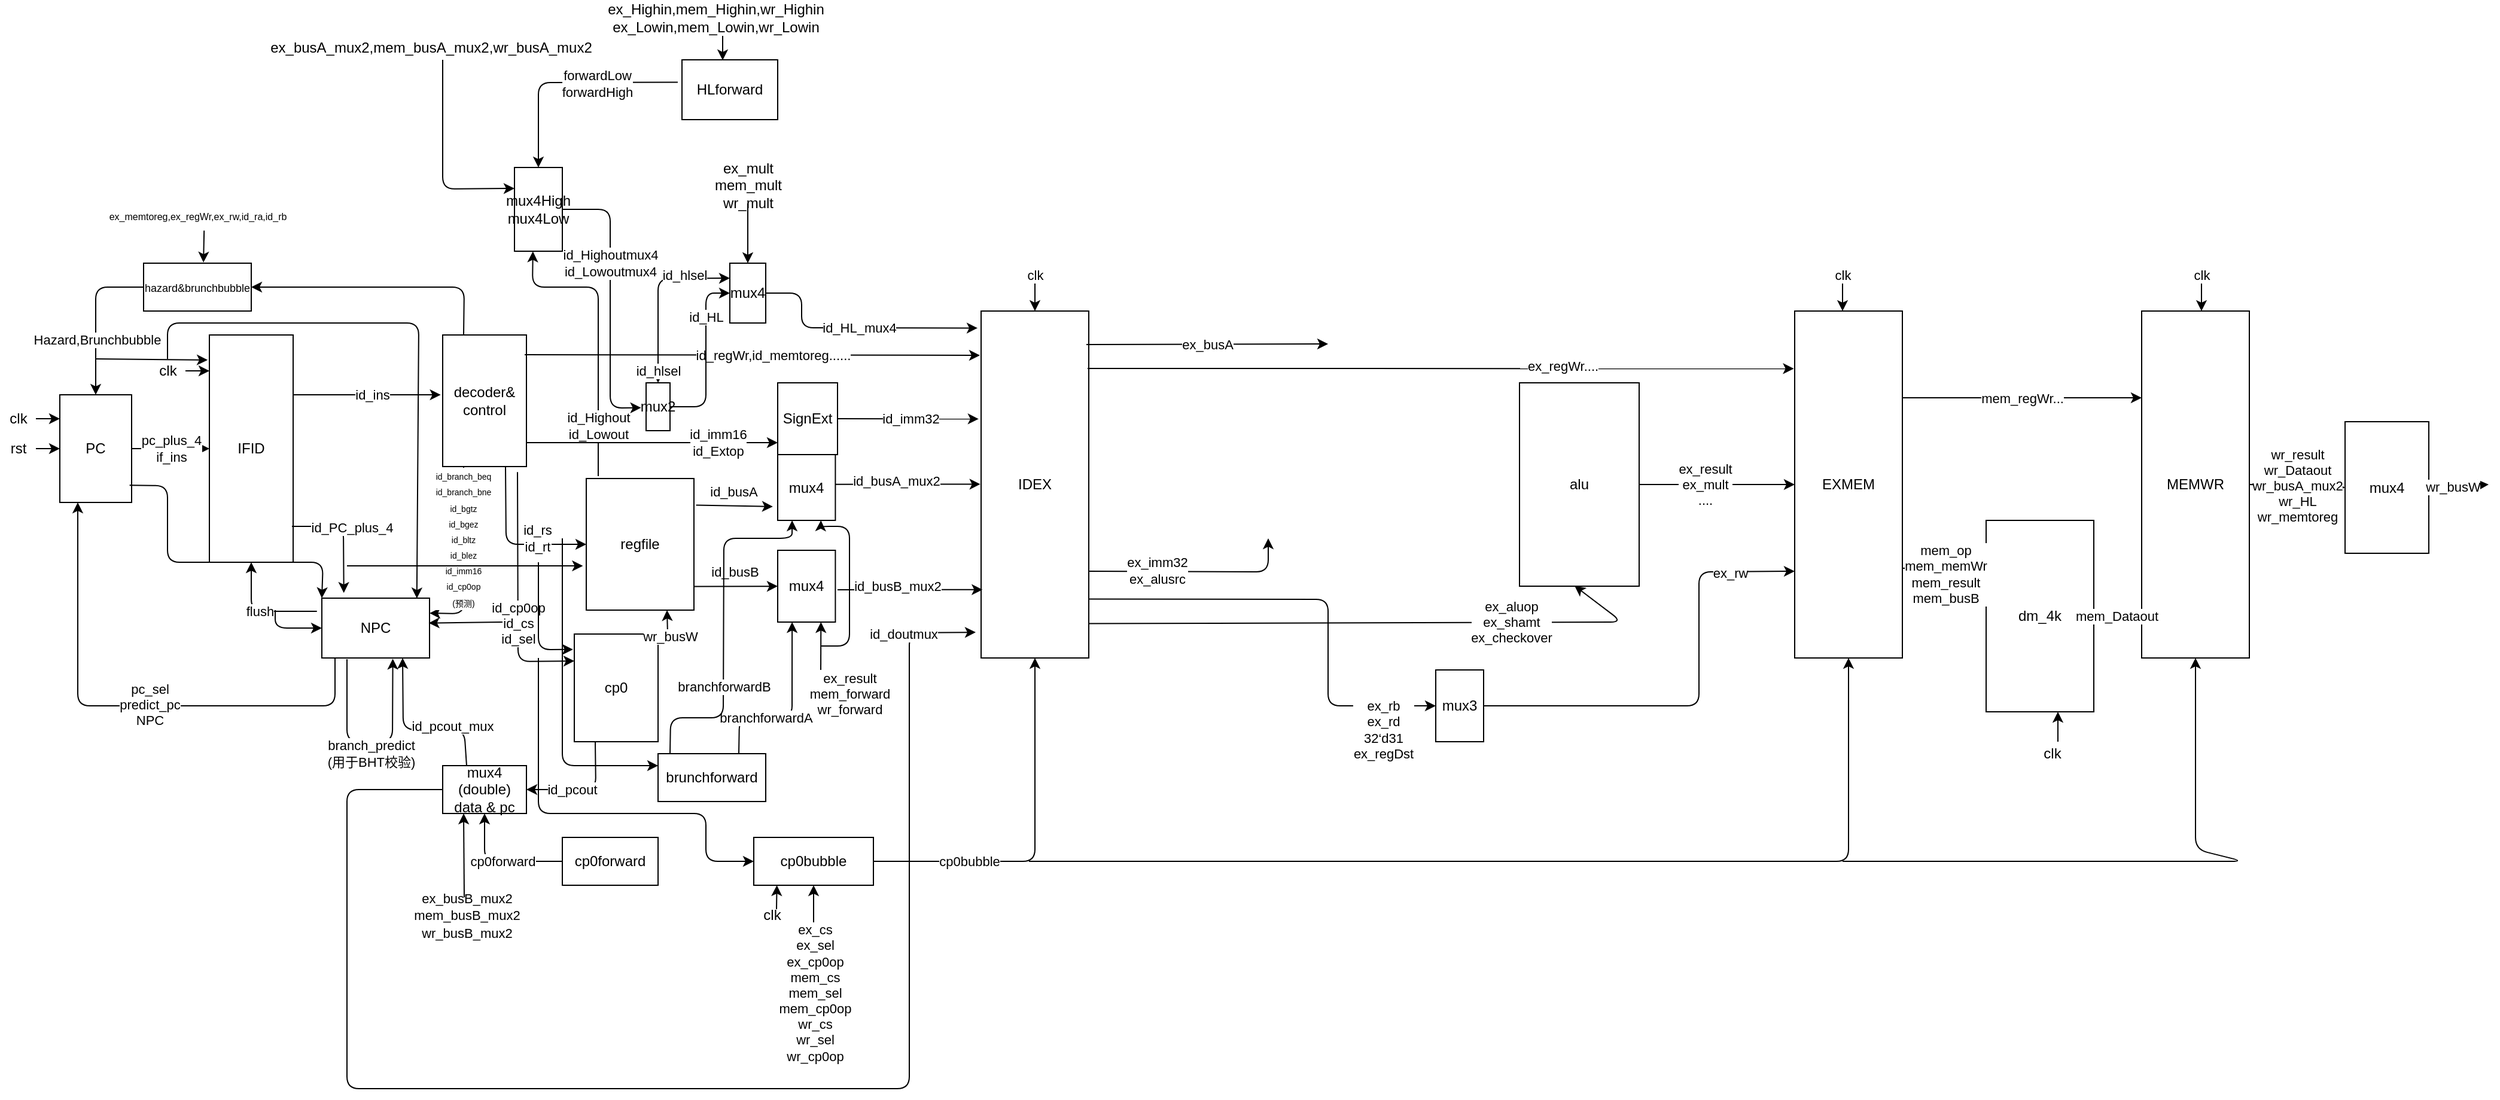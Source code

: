 <mxfile version="13.3.7" type="github"><diagram id="GD6MSlv56OQSFq1m1WcK" name="Page-1"><mxGraphModel grid="1" shadow="0" math="0" pageHeight="3300" pageWidth="2339" pageScale="1" page="1" fold="1" arrows="1" connect="1" tooltips="1" guides="1" gridSize="10" dy="792" dx="1662"><root><mxCell id="0"/><mxCell id="1" parent="0"/><mxCell id="cYIk8vQscPwPbdmaifht-1" value="PC" parent="1" vertex="1" style="rounded=0;whiteSpace=wrap;html=1;"><mxGeometry as="geometry" height="90" width="60" y="850" x="120"/></mxCell><mxCell id="cYIk8vQscPwPbdmaifht-2" value="" parent="1" style="endArrow=classic;html=1;" source="cYIk8vQscPwPbdmaifht-3" edge="1"><mxGeometry as="geometry" height="50" width="50" relative="1"><mxPoint as="sourcePoint" y="870" x="80"/><mxPoint as="targetPoint" y="870" x="120"/></mxGeometry></mxCell><mxCell id="cYIk8vQscPwPbdmaifht-3" value="clk" parent="1" vertex="1" style="text;html=1;align=center;verticalAlign=middle;resizable=0;points=[];autosize=1;"><mxGeometry as="geometry" height="20" width="30" y="860" x="70"/></mxCell><mxCell id="cYIk8vQscPwPbdmaifht-4" value="" parent="1" style="endArrow=classic;html=1;" source="cYIk8vQscPwPbdmaifht-5" edge="1"><mxGeometry as="geometry" height="50" width="50" relative="1"><mxPoint as="sourcePoint" y="895" x="80"/><mxPoint as="targetPoint" y="895" x="120"/></mxGeometry></mxCell><mxCell id="cYIk8vQscPwPbdmaifht-5" value="rst" parent="1" vertex="1" style="text;html=1;align=center;verticalAlign=middle;resizable=0;points=[];autosize=1;"><mxGeometry as="geometry" height="20" width="30" y="885" x="70"/></mxCell><mxCell id="cYIk8vQscPwPbdmaifht-6" value="&lt;font style=&quot;font-size: 9px&quot;&gt;hazard&amp;amp;brunchbubble&lt;/font&gt;" parent="1" vertex="1" style="rounded=0;whiteSpace=wrap;html=1;"><mxGeometry as="geometry" height="40" width="90" y="740" x="190"/></mxCell><mxCell id="cYIk8vQscPwPbdmaifht-7" value="" parent="1" style="endArrow=classic;html=1;entryX=0.556;entryY=-0.014;entryDx=0;entryDy=0;exitX=0.535;exitY=1.138;exitDx=0;exitDy=0;exitPerimeter=0;entryPerimeter=0;" source="cYIk8vQscPwPbdmaifht-8" edge="1" target="cYIk8vQscPwPbdmaifht-6"><mxGeometry as="geometry" height="50" width="50" relative="1"><mxPoint as="sourcePoint" y="700" x="233"/><mxPoint as="targetPoint" y="650" x="250"/></mxGeometry></mxCell><mxCell id="cYIk8vQscPwPbdmaifht-8" value="&lt;font style=&quot;font-size: 8px&quot;&gt;ex_memtoreg,ex_regWr,ex_rw,id_ra,id_rb&lt;/font&gt;" parent="1" vertex="1" style="text;html=1;align=center;verticalAlign=middle;resizable=0;points=[];autosize=1;"><mxGeometry as="geometry" height="20" width="160" y="690" x="155"/></mxCell><mxCell id="cYIk8vQscPwPbdmaifht-9" value="" parent="1" style="endArrow=classic;html=1;exitX=0;exitY=0.5;exitDx=0;exitDy=0;entryX=0.5;entryY=0;entryDx=0;entryDy=0;" source="cYIk8vQscPwPbdmaifht-6" edge="1" target="cYIk8vQscPwPbdmaifht-1"><mxGeometry as="geometry" height="50" width="50" relative="1"><mxPoint as="sourcePoint" y="860" x="210"/><mxPoint as="targetPoint" y="810" x="260"/><Array as="points"><mxPoint y="760" x="150"/></Array></mxGeometry></mxCell><mxCell id="cYIk8vQscPwPbdmaifht-10" value="Hazard,Brunchbubble" parent="cYIk8vQscPwPbdmaifht-9" vertex="1" style="edgeLabel;html=1;align=center;verticalAlign=middle;resizable=0;points=[];" connectable="0"><mxGeometry as="geometry" y="1" x="0.294" relative="1"><mxPoint as="offset"/></mxGeometry></mxCell><mxCell id="cYIk8vQscPwPbdmaifht-11" value="IFID" parent="1" vertex="1" style="rounded=0;whiteSpace=wrap;html=1;"><mxGeometry as="geometry" height="190" width="70" y="800" x="245"/></mxCell><mxCell id="cYIk8vQscPwPbdmaifht-12" value="pc_plus_4&lt;br&gt;if_ins&lt;br&gt;" parent="1" style="endArrow=classic;html=1;exitX=1;exitY=0.5;exitDx=0;exitDy=0;entryX=0;entryY=0.5;entryDx=0;entryDy=0;" source="cYIk8vQscPwPbdmaifht-1" edge="1" target="cYIk8vQscPwPbdmaifht-11"><mxGeometry as="geometry" height="50" width="50" relative="1"><mxPoint as="sourcePoint" y="860" x="210"/><mxPoint as="targetPoint" y="895" x="240"/></mxGeometry></mxCell><mxCell id="cYIk8vQscPwPbdmaifht-13" value="" parent="1" style="endArrow=classic;html=1;" source="cYIk8vQscPwPbdmaifht-14" edge="1"><mxGeometry as="geometry" height="50" width="50" relative="1"><mxPoint as="sourcePoint" y="830" x="205"/><mxPoint as="targetPoint" y="830" x="245"/></mxGeometry></mxCell><mxCell id="cYIk8vQscPwPbdmaifht-14" value="clk" parent="1" vertex="1" style="text;html=1;align=center;verticalAlign=middle;resizable=0;points=[];autosize=1;"><mxGeometry as="geometry" height="20" width="30" y="820" x="195"/></mxCell><mxCell id="cYIk8vQscPwPbdmaifht-15" value="" parent="1" style="endArrow=classic;html=1;entryX=-0.021;entryY=0.11;entryDx=0;entryDy=0;entryPerimeter=0;" edge="1" target="cYIk8vQscPwPbdmaifht-11"><mxGeometry as="geometry" height="50" width="50" relative="1"><mxPoint as="sourcePoint" y="820" x="150"/><mxPoint as="targetPoint" y="821" x="240"/></mxGeometry></mxCell><mxCell id="cYIk8vQscPwPbdmaifht-16" value="NPC" parent="1" vertex="1" style="rounded=0;whiteSpace=wrap;html=1;"><mxGeometry as="geometry" height="50" width="90" y="1020" x="339"/></mxCell><mxCell id="cYIk8vQscPwPbdmaifht-17" value="" parent="1" style="endArrow=classic;html=1;entryX=0.204;entryY=-0.088;entryDx=0;entryDy=0;entryPerimeter=0;" edge="1" target="cYIk8vQscPwPbdmaifht-16"><mxGeometry as="geometry" height="50" width="50" relative="1"><mxPoint as="sourcePoint" y="960" x="314"/><mxPoint as="targetPoint" y="810" x="500"/><Array as="points"><mxPoint y="960" x="357"/></Array></mxGeometry></mxCell><mxCell id="cYIk8vQscPwPbdmaifht-18" value="id_PC_plus_4" parent="cYIk8vQscPwPbdmaifht-17" vertex="1" style="edgeLabel;html=1;align=center;verticalAlign=middle;resizable=0;points=[];" connectable="0"><mxGeometry as="geometry" y="-1" x="-0.35" relative="1"><mxPoint as="offset" x="17.43"/></mxGeometry></mxCell><mxCell id="cYIk8vQscPwPbdmaifht-19" value="" parent="1" style="endArrow=classic;html=1;exitX=0.972;exitY=0.84;exitDx=0;exitDy=0;exitPerimeter=0;entryX=0;entryY=0;entryDx=0;entryDy=0;" source="cYIk8vQscPwPbdmaifht-1" edge="1" target="cYIk8vQscPwPbdmaifht-16"><mxGeometry as="geometry" height="50" width="50" relative="1"><mxPoint as="sourcePoint" y="860" x="450"/><mxPoint as="targetPoint" y="1010" x="339"/><Array as="points"><mxPoint y="926" x="210"/><mxPoint y="990" x="210"/><mxPoint y="990" x="340"/></Array></mxGeometry></mxCell><mxCell id="cYIk8vQscPwPbdmaifht-20" value="" parent="1" style="endArrow=classic;html=1;entryX=0.882;entryY=0.004;entryDx=0;entryDy=0;entryPerimeter=0;" edge="1" target="cYIk8vQscPwPbdmaifht-16"><mxGeometry as="geometry" height="50" width="50" relative="1"><mxPoint as="sourcePoint" y="820" x="210"/><mxPoint as="targetPoint" y="810" x="510"/><Array as="points"><mxPoint y="790" x="210"/><mxPoint y="790" x="420"/></Array></mxGeometry></mxCell><mxCell id="cYIk8vQscPwPbdmaifht-21" value="decoder&amp;amp;&lt;br&gt;control" parent="1" vertex="1" style="rounded=0;whiteSpace=wrap;html=1;"><mxGeometry as="geometry" height="110" width="70" y="800" x="440"/></mxCell><mxCell id="cYIk8vQscPwPbdmaifht-22" value="" parent="1" style="endArrow=classic;html=1;entryX=-0.024;entryY=0.455;entryDx=0;entryDy=0;entryPerimeter=0;" edge="1" target="cYIk8vQscPwPbdmaifht-21"><mxGeometry as="geometry" height="50" width="50" relative="1"><mxPoint as="sourcePoint" y="850" x="315"/><mxPoint as="targetPoint" y="810" x="470"/></mxGeometry></mxCell><mxCell id="cYIk8vQscPwPbdmaifht-23" value="id_ins&lt;br&gt;" parent="cYIk8vQscPwPbdmaifht-22" vertex="1" style="edgeLabel;html=1;align=center;verticalAlign=middle;resizable=0;points=[];" connectable="0"><mxGeometry as="geometry" y="-1" x="0.197" relative="1"><mxPoint as="offset" y="-1.03" x="-8.71"/></mxGeometry></mxCell><mxCell id="cYIk8vQscPwPbdmaifht-24" value="" parent="1" style="endArrow=classic;html=1;exitX=0.25;exitY=1;exitDx=0;exitDy=0;entryX=1;entryY=0.25;entryDx=0;entryDy=0;" source="cYIk8vQscPwPbdmaifht-21" edge="1" target="cYIk8vQscPwPbdmaifht-16"><mxGeometry as="geometry" height="50" width="50" relative="1"><mxPoint as="sourcePoint" y="980" x="530"/><mxPoint as="targetPoint" y="930" x="580"/><Array as="points"><mxPoint y="1033" x="458"/></Array></mxGeometry></mxCell><mxCell id="cYIk8vQscPwPbdmaifht-25" value="&lt;font style=&quot;font-size: 7px&quot;&gt;id_branch_beq&lt;br&gt;id_branch_bne&lt;br&gt;id_bgtz&lt;br&gt;id_bgez&lt;br&gt;id_bltz&lt;br&gt;id_blez&lt;br&gt;id_imm16&lt;br&gt;id_cp0op&lt;br&gt;(预测)&lt;/font&gt;" parent="cYIk8vQscPwPbdmaifht-24" vertex="1" style="edgeLabel;html=1;align=center;verticalAlign=middle;resizable=0;points=[];" connectable="0"><mxGeometry as="geometry" y="-1" x="-0.385" relative="1"><mxPoint as="offset" y="13.14"/></mxGeometry></mxCell><mxCell id="cYIk8vQscPwPbdmaifht-26" value="flush" parent="1" style="endArrow=classic;html=1;exitX=-0.046;exitY=0.22;exitDx=0;exitDy=0;exitPerimeter=0;" source="cYIk8vQscPwPbdmaifht-16" edge="1"><mxGeometry as="geometry" height="50" width="50" relative="1"><mxPoint as="sourcePoint" y="1040" x="230"/><mxPoint as="targetPoint" y="990" x="280"/><Array as="points"><mxPoint y="1031" x="310"/><mxPoint y="1031" x="280"/></Array></mxGeometry></mxCell><mxCell id="cYIk8vQscPwPbdmaifht-27" value="" parent="1" style="endArrow=classic;html=1;entryX=0.25;entryY=1;entryDx=0;entryDy=0;" edge="1" target="cYIk8vQscPwPbdmaifht-1"><mxGeometry as="geometry" height="50" width="50" relative="1"><mxPoint as="sourcePoint" y="1070" x="350"/><mxPoint as="targetPoint" y="1020" x="400"/><Array as="points"><mxPoint y="1110" x="350"/><mxPoint y="1110" x="135"/></Array></mxGeometry></mxCell><mxCell id="cYIk8vQscPwPbdmaifht-28" value="pc_sel&lt;br&gt;predict_pc&lt;br&gt;NPC" parent="cYIk8vQscPwPbdmaifht-27" vertex="1" style="edgeLabel;html=1;align=center;verticalAlign=middle;resizable=0;points=[];" connectable="0"><mxGeometry as="geometry" y="-1" x="-0.083" relative="1"><mxPoint as="offset"/></mxGeometry></mxCell><mxCell id="cYIk8vQscPwPbdmaifht-29" value="" parent="1" style="endArrow=classic;html=1;entryX=0;entryY=0.5;entryDx=0;entryDy=0;" edge="1" target="cYIk8vQscPwPbdmaifht-16"><mxGeometry as="geometry" height="50" width="50" relative="1"><mxPoint as="sourcePoint" y="1030" x="300"/><mxPoint as="targetPoint" y="980" x="350"/><Array as="points"><mxPoint y="1045" x="300"/></Array></mxGeometry></mxCell><mxCell id="cYIk8vQscPwPbdmaifht-30" value="branch_predict&lt;br&gt;(用于BHT校验)" parent="1" style="endArrow=classic;html=1;entryX=0.659;entryY=1.013;entryDx=0;entryDy=0;entryPerimeter=0;" edge="1" target="cYIk8vQscPwPbdmaifht-16"><mxGeometry as="geometry" height="50" width="50" y="21" x="0.213" relative="1"><mxPoint as="sourcePoint" y="1071" x="360"/><mxPoint as="targetPoint" y="1090" x="450"/><Array as="points"><mxPoint y="1140" x="360"/><mxPoint y="1140" x="398"/></Array><mxPoint as="offset" y="10" x="3"/></mxGeometry></mxCell><mxCell id="cYIk8vQscPwPbdmaifht-31" value="IDEX" parent="1" vertex="1" style="rounded=0;whiteSpace=wrap;html=1;"><mxGeometry as="geometry" height="290" width="90" y="780" x="890"/></mxCell><mxCell id="cYIk8vQscPwPbdmaifht-32" value="regfile" parent="1" vertex="1" style="rounded=0;whiteSpace=wrap;html=1;"><mxGeometry as="geometry" height="110" width="90" y="920" x="560"/></mxCell><mxCell id="cYIk8vQscPwPbdmaifht-33" value="" parent="1" style="endArrow=classic;html=1;exitX=0.75;exitY=1;exitDx=0;exitDy=0;entryX=0;entryY=0.5;entryDx=0;entryDy=0;" source="cYIk8vQscPwPbdmaifht-21" edge="1" target="cYIk8vQscPwPbdmaifht-32"><mxGeometry as="geometry" height="50" width="50" relative="1"><mxPoint as="sourcePoint" y="940" x="610"/><mxPoint as="targetPoint" y="890" x="660"/><Array as="points"><mxPoint y="975" x="493"/></Array></mxGeometry></mxCell><mxCell id="cYIk8vQscPwPbdmaifht-34" value="id_rs&lt;br&gt;id_rt&lt;br&gt;" parent="cYIk8vQscPwPbdmaifht-33" vertex="1" style="edgeLabel;html=1;align=center;verticalAlign=middle;resizable=0;points=[];" connectable="0"><mxGeometry as="geometry" y="26" x="-0.056" relative="1"><mxPoint as="offset" y="-2.08"/></mxGeometry></mxCell><mxCell id="cYIk8vQscPwPbdmaifht-35" value="" parent="1" style="endArrow=classic;html=1;entryX=-0.031;entryY=0.664;entryDx=0;entryDy=0;entryPerimeter=0;" edge="1" target="cYIk8vQscPwPbdmaifht-32"><mxGeometry as="geometry" height="50" width="50" relative="1"><mxPoint as="sourcePoint" y="993" x="360"/><mxPoint as="targetPoint" y="890" x="660"/></mxGeometry></mxCell><mxCell id="cYIk8vQscPwPbdmaifht-36" value="id_busA" parent="1" style="endArrow=classic;html=1;exitX=1.02;exitY=0.202;exitDx=0;exitDy=0;exitPerimeter=0;entryX=-0.084;entryY=0.79;entryDx=0;entryDy=0;entryPerimeter=0;" source="cYIk8vQscPwPbdmaifht-32" edge="1" target="cYIk8vQscPwPbdmaifht-44"><mxGeometry as="geometry" height="50" width="50" y="12" x="-0.029" relative="1"><mxPoint as="sourcePoint" y="940" x="610"/><mxPoint as="targetPoint" y="942" x="710"/><mxPoint as="offset"/></mxGeometry></mxCell><mxCell id="cYIk8vQscPwPbdmaifht-37" value="id_busB" parent="1" style="endArrow=classic;html=1;exitX=1.02;exitY=0.202;exitDx=0;exitDy=0;exitPerimeter=0;" edge="1" target="cYIk8vQscPwPbdmaifht-41"><mxGeometry as="geometry" height="50" width="50" y="12" x="-0.029" relative="1"><mxPoint as="sourcePoint" y="1010.22" x="650"/><mxPoint as="targetPoint" y="1010" x="708.2"/><mxPoint as="offset"/></mxGeometry></mxCell><mxCell id="cYIk8vQscPwPbdmaifht-38" value="brunchforward" parent="1" vertex="1" style="rounded=0;whiteSpace=wrap;html=1;"><mxGeometry as="geometry" height="40" width="90" y="1150" x="620"/></mxCell><mxCell id="cYIk8vQscPwPbdmaifht-39" value="" parent="1" style="endArrow=classic;html=1;entryX=0;entryY=0.25;entryDx=0;entryDy=0;" edge="1" target="cYIk8vQscPwPbdmaifht-38"><mxGeometry as="geometry" height="50" width="50" relative="1"><mxPoint as="sourcePoint" y="970" x="540"/><mxPoint as="targetPoint" y="970" x="660"/><Array as="points"><mxPoint y="1160" x="540"/></Array></mxGeometry></mxCell><mxCell id="cYIk8vQscPwPbdmaifht-40" value="branchforwardA" parent="1" style="endArrow=classic;html=1;exitX=0.75;exitY=0;exitDx=0;exitDy=0;entryX=0.25;entryY=1;entryDx=0;entryDy=0;" source="cYIk8vQscPwPbdmaifht-38" edge="1" target="cYIk8vQscPwPbdmaifht-41"><mxGeometry as="geometry" height="50" width="50" x="-0.325" relative="1"><mxPoint as="sourcePoint" y="1020" x="610"/><mxPoint as="targetPoint" y="1060" x="720"/><Array as="points"><mxPoint y="1120" x="688"/><mxPoint y="1120" x="732"/></Array><mxPoint as="offset"/></mxGeometry></mxCell><mxCell id="cYIk8vQscPwPbdmaifht-41" value="mux4" parent="1" vertex="1" style="rounded=0;whiteSpace=wrap;html=1;"><mxGeometry as="geometry" height="60" width="48.2" y="980" x="720"/></mxCell><mxCell id="cYIk8vQscPwPbdmaifht-42" value="" parent="1" style="endArrow=classic;html=1;entryX=0.013;entryY=0.803;entryDx=0;entryDy=0;entryPerimeter=0;" edge="1" target="cYIk8vQscPwPbdmaifht-31"><mxGeometry as="geometry" height="50" width="50" relative="1"><mxPoint as="sourcePoint" y="1013" x="770"/><mxPoint as="targetPoint" y="970" x="660"/></mxGeometry></mxCell><mxCell id="cYIk8vQscPwPbdmaifht-43" value="id_busB_mux2" parent="cYIk8vQscPwPbdmaifht-42" vertex="1" style="edgeLabel;html=1;align=center;verticalAlign=middle;resizable=0;points=[];" connectable="0"><mxGeometry as="geometry" y="-1" x="0.235" relative="1"><mxPoint as="offset" y="-3.92" x="-24.86"/></mxGeometry></mxCell><mxCell id="cYIk8vQscPwPbdmaifht-44" value="mux4" parent="1" vertex="1" style="rounded=0;whiteSpace=wrap;html=1;"><mxGeometry as="geometry" height="55" width="48.2" y="900" x="720"/></mxCell><mxCell id="cYIk8vQscPwPbdmaifht-45" value="" parent="1" style="endArrow=classic;html=1;entryX=0.013;entryY=0.803;entryDx=0;entryDy=0;entryPerimeter=0;" edge="1"><mxGeometry as="geometry" height="50" width="50" relative="1"><mxPoint as="sourcePoint" y="924.84" x="768.2"/><mxPoint as="targetPoint" y="924.71" x="889.37"/></mxGeometry></mxCell><mxCell id="cYIk8vQscPwPbdmaifht-46" value="id_busA_mux2" parent="cYIk8vQscPwPbdmaifht-45" vertex="1" style="edgeLabel;html=1;align=center;verticalAlign=middle;resizable=0;points=[];" connectable="0"><mxGeometry as="geometry" y="-1" x="0.235" relative="1"><mxPoint as="offset" y="-3.92" x="-24.86"/></mxGeometry></mxCell><mxCell id="cYIk8vQscPwPbdmaifht-47" value="branchforwardB" parent="1" style="endArrow=classic;html=1;exitX=0.75;exitY=0;exitDx=0;exitDy=0;entryX=0.25;entryY=1;entryDx=0;entryDy=0;" edge="1" target="cYIk8vQscPwPbdmaifht-44"><mxGeometry as="geometry" height="50" width="50" x="-0.325" relative="1"><mxPoint as="sourcePoint" y="1150" x="630"/><mxPoint as="targetPoint" y="1040" x="674.55"/><Array as="points"><mxPoint y="1120" x="630.5"/><mxPoint y="1120" x="674.5"/><mxPoint y="970" x="675"/><mxPoint y="970" x="732"/></Array><mxPoint as="offset"/></mxGeometry></mxCell><mxCell id="cYIk8vQscPwPbdmaifht-48" value="" parent="1" style="endArrow=classic;html=1;entryX=0.75;entryY=1;entryDx=0;entryDy=0;" edge="1" target="cYIk8vQscPwPbdmaifht-41"><mxGeometry as="geometry" height="50" width="50" relative="1"><mxPoint as="sourcePoint" y="1080" x="756"/><mxPoint as="targetPoint" y="1060" x="800"/></mxGeometry></mxCell><mxCell id="cYIk8vQscPwPbdmaifht-49" value="ex_result&lt;br&gt;mem_forward&lt;br&gt;wr_forward" parent="cYIk8vQscPwPbdmaifht-48" vertex="1" style="edgeLabel;html=1;align=center;verticalAlign=middle;resizable=0;points=[];" connectable="0"><mxGeometry as="geometry" y="-6" x="-1" relative="1"><mxPoint as="offset" y="19.98" x="18"/></mxGeometry></mxCell><mxCell id="cYIk8vQscPwPbdmaifht-50" value="" parent="1" style="endArrow=classic;html=1;entryX=0.75;entryY=1;entryDx=0;entryDy=0;" edge="1" target="cYIk8vQscPwPbdmaifht-44"><mxGeometry as="geometry" height="50" width="50" relative="1"><mxPoint as="sourcePoint" y="1060" x="756"/><mxPoint as="targetPoint" y="1020" x="810"/><Array as="points"><mxPoint y="1060" x="780"/><mxPoint y="960" x="780"/><mxPoint y="960" x="756"/></Array></mxGeometry></mxCell><mxCell id="cYIk8vQscPwPbdmaifht-51" value="" parent="1" style="endArrow=classic;html=1;exitX=0.979;exitY=0.15;exitDx=0;exitDy=0;exitPerimeter=0;" source="cYIk8vQscPwPbdmaifht-21" edge="1"><mxGeometry as="geometry" height="50" width="50" relative="1"><mxPoint as="sourcePoint" y="940" x="530"/><mxPoint as="targetPoint" y="817" x="889"/></mxGeometry></mxCell><mxCell id="cYIk8vQscPwPbdmaifht-52" value="id_regWr,id_memtoreg......" parent="cYIk8vQscPwPbdmaifht-51" vertex="1" style="edgeLabel;html=1;align=center;verticalAlign=middle;resizable=0;points=[];" connectable="0"><mxGeometry as="geometry" x="0.088" relative="1"><mxPoint as="offset"/></mxGeometry></mxCell><mxCell id="cYIk8vQscPwPbdmaifht-53" value="alu" parent="1" vertex="1" style="rounded=0;whiteSpace=wrap;html=1;"><mxGeometry as="geometry" height="170" width="100" y="840" x="1340"/></mxCell><mxCell id="cYIk8vQscPwPbdmaifht-54" value="" parent="1" style="endArrow=classic;html=1;entryX=0.385;entryY=1.002;entryDx=0;entryDy=0;entryPerimeter=0;" edge="1" target="cYIk8vQscPwPbdmaifht-83"><mxGeometry as="geometry" height="50" width="50" relative="1"><mxPoint as="sourcePoint" y="918" x="570"/><mxPoint as="targetPoint" y="860" x="640"/><Array as="points"><mxPoint y="760" x="570"/><mxPoint y="760" x="515"/></Array></mxGeometry></mxCell><mxCell id="cYIk8vQscPwPbdmaifht-55" value="id_Highout&lt;br&gt;id_Lowout" parent="cYIk8vQscPwPbdmaifht-54" vertex="1" style="edgeLabel;html=1;align=center;verticalAlign=middle;resizable=0;points=[];" connectable="0"><mxGeometry as="geometry" x="-0.179" relative="1"><mxPoint as="offset" y="57" x="2.609e-15"/></mxGeometry></mxCell><mxCell id="cYIk8vQscPwPbdmaifht-56" value="cp0" parent="1" vertex="1" style="rounded=0;whiteSpace=wrap;html=1;"><mxGeometry as="geometry" height="90" width="70" y="1050" x="550"/></mxCell><mxCell id="cYIk8vQscPwPbdmaifht-57" value="" parent="1" style="endArrow=classic;html=1;exitX=0.893;exitY=1.042;exitDx=0;exitDy=0;exitPerimeter=0;entryX=0;entryY=0.25;entryDx=0;entryDy=0;" source="cYIk8vQscPwPbdmaifht-21" edge="1" target="cYIk8vQscPwPbdmaifht-56"><mxGeometry as="geometry" height="50" width="50" relative="1"><mxPoint as="sourcePoint" y="1100" x="610"/><mxPoint as="targetPoint" y="1050" x="660"/><Array as="points"><mxPoint y="1073" x="503"/></Array></mxGeometry></mxCell><mxCell id="cYIk8vQscPwPbdmaifht-58" value="id_cp0op&lt;br&gt;id_cs&lt;br&gt;id_sel" parent="cYIk8vQscPwPbdmaifht-57" vertex="1" style="edgeLabel;html=1;align=center;verticalAlign=middle;resizable=0;points=[];" connectable="0"><mxGeometry as="geometry" x="0.366" relative="1"><mxPoint as="offset" y="-14.62"/></mxGeometry></mxCell><mxCell id="cYIk8vQscPwPbdmaifht-59" value="" parent="1" style="endArrow=classic;html=1;entryX=-0.016;entryY=0.143;entryDx=0;entryDy=0;entryPerimeter=0;" edge="1" target="cYIk8vQscPwPbdmaifht-56"><mxGeometry as="geometry" height="50" width="50" relative="1"><mxPoint as="sourcePoint" y="990" x="520"/><mxPoint as="targetPoint" y="890" x="660"/><Array as="points"><mxPoint y="1063" x="520"/></Array></mxGeometry></mxCell><mxCell id="cYIk8vQscPwPbdmaifht-60" value="cp0forward" parent="1" vertex="1" style="rounded=0;whiteSpace=wrap;html=1;"><mxGeometry as="geometry" height="40" width="80" y="1220" x="540"/></mxCell><mxCell id="cYIk8vQscPwPbdmaifht-61" value="mux4&lt;br&gt;(double)&lt;br&gt;data &amp;amp; pc" parent="1" vertex="1" style="rounded=0;whiteSpace=wrap;html=1;"><mxGeometry as="geometry" height="40" width="70" y="1160" x="440"/></mxCell><mxCell id="cYIk8vQscPwPbdmaifht-62" value="cp0forward" parent="1" style="endArrow=classic;html=1;exitX=0;exitY=0.5;exitDx=0;exitDy=0;entryX=0.5;entryY=1;entryDx=0;entryDy=0;" source="cYIk8vQscPwPbdmaifht-60" edge="1" target="cYIk8vQscPwPbdmaifht-61"><mxGeometry as="geometry" height="50" width="50" x="-0.037" relative="1"><mxPoint as="sourcePoint" y="1180" x="610"/><mxPoint as="targetPoint" y="1130" x="660"/><Array as="points"><mxPoint y="1240" x="475"/></Array><mxPoint as="offset"/></mxGeometry></mxCell><mxCell id="cYIk8vQscPwPbdmaifht-63" value="" parent="1" style="endArrow=classic;html=1;entryX=0.75;entryY=1;entryDx=0;entryDy=0;" edge="1" target="cYIk8vQscPwPbdmaifht-16"><mxGeometry as="geometry" height="50" width="50" relative="1"><mxPoint as="sourcePoint" y="1160" x="460"/><mxPoint as="targetPoint" y="1130" x="660"/><Array as="points"><mxPoint y="1130" x="458"/><mxPoint y="1130" x="407"/></Array></mxGeometry></mxCell><mxCell id="cYIk8vQscPwPbdmaifht-64" value="id_pcout_mux" parent="cYIk8vQscPwPbdmaifht-63" vertex="1" style="edgeLabel;html=1;align=center;verticalAlign=middle;resizable=0;points=[];" connectable="0"><mxGeometry as="geometry" y="11" x="-0.574" relative="1"><mxPoint as="offset" y="-14" x="-10"/></mxGeometry></mxCell><mxCell id="cYIk8vQscPwPbdmaifht-65" value="" parent="1" style="endArrow=classic;html=1;exitX=0.25;exitY=1;exitDx=0;exitDy=0;entryX=1;entryY=0.5;entryDx=0;entryDy=0;" source="cYIk8vQscPwPbdmaifht-56" edge="1" target="cYIk8vQscPwPbdmaifht-61"><mxGeometry as="geometry" height="50" width="50" relative="1"><mxPoint as="sourcePoint" y="1180" x="610"/><mxPoint as="targetPoint" y="1130" x="660"/><Array as="points"><mxPoint y="1180" x="568"/></Array></mxGeometry></mxCell><mxCell id="cYIk8vQscPwPbdmaifht-66" value="id_pcout" parent="cYIk8vQscPwPbdmaifht-65" vertex="1" style="edgeLabel;html=1;align=center;verticalAlign=middle;resizable=0;points=[];" connectable="0"><mxGeometry as="geometry" y="-20" x="-0.187" relative="1"><mxPoint as="offset" y="20" x="-20"/></mxGeometry></mxCell><mxCell id="cYIk8vQscPwPbdmaifht-67" value="" parent="1" style="endArrow=classic;html=1;entryX=0.25;entryY=1;entryDx=0;entryDy=0;" edge="1" target="cYIk8vQscPwPbdmaifht-61"><mxGeometry as="geometry" height="50" width="50" relative="1"><mxPoint as="sourcePoint" y="1270" x="458"/><mxPoint as="targetPoint" y="1130" x="660"/></mxGeometry></mxCell><mxCell id="cYIk8vQscPwPbdmaifht-68" value="&lt;font style=&quot;font-size: 11px&quot;&gt;ex_busB_mux2&lt;br&gt;mem_busB_mux2&lt;br&gt;wr_busB_mux2&lt;/font&gt;" parent="1" vertex="1" style="text;html=1;align=center;verticalAlign=middle;resizable=0;points=[];autosize=1;"><mxGeometry as="geometry" height="50" width="100" y="1260" x="410"/></mxCell><mxCell id="cYIk8vQscPwPbdmaifht-69" value="" parent="1" style="endArrow=classic;html=1;entryX=0.992;entryY=0.416;entryDx=0;entryDy=0;entryPerimeter=0;" edge="1" target="cYIk8vQscPwPbdmaifht-16"><mxGeometry as="geometry" height="50" width="50" relative="1"><mxPoint as="sourcePoint" y="1040" x="490"/><mxPoint as="targetPoint" y="970" x="660"/></mxGeometry></mxCell><mxCell id="cYIk8vQscPwPbdmaifht-70" value="" parent="1" style="endArrow=classic;html=1;exitX=0;exitY=0.5;exitDx=0;exitDy=0;entryX=-0.05;entryY=0.926;entryDx=0;entryDy=0;entryPerimeter=0;" source="cYIk8vQscPwPbdmaifht-61" edge="1" target="cYIk8vQscPwPbdmaifht-31"><mxGeometry as="geometry" height="50" width="50" relative="1"><mxPoint as="sourcePoint" y="1210" x="650"/><mxPoint as="targetPoint" y="1160" x="700"/><Array as="points"><mxPoint y="1180" x="360"/><mxPoint y="1430" x="360"/><mxPoint y="1430" x="830"/><mxPoint y="1049" x="830"/></Array></mxGeometry></mxCell><mxCell id="cYIk8vQscPwPbdmaifht-71" value="id_doutmux" parent="cYIk8vQscPwPbdmaifht-70" vertex="1" style="edgeLabel;html=1;align=center;verticalAlign=middle;resizable=0;points=[];" connectable="0"><mxGeometry as="geometry" y="-1" x="0.933" relative="1"><mxPoint as="offset" y="0.16" x="-19.01"/></mxGeometry></mxCell><mxCell id="cYIk8vQscPwPbdmaifht-72" value="mux2" parent="1" vertex="1" style="rounded=0;whiteSpace=wrap;html=1;"><mxGeometry as="geometry" height="40" width="20" y="840" x="610"/></mxCell><mxCell id="cYIk8vQscPwPbdmaifht-73" value="id_hlsel" parent="1" style="endArrow=classic;html=1;entryX=0.5;entryY=0;entryDx=0;entryDy=0;" edge="1" target="cYIk8vQscPwPbdmaifht-72"><mxGeometry as="geometry" height="50" width="50" relative="1"><mxPoint as="sourcePoint" y="820" x="620"/><mxPoint as="targetPoint" y="780" x="700"/></mxGeometry></mxCell><mxCell id="cYIk8vQscPwPbdmaifht-74" value="" parent="1" style="endArrow=classic;html=1;exitX=1;exitY=0.5;exitDx=0;exitDy=0;" source="cYIk8vQscPwPbdmaifht-72" edge="1" target="cYIk8vQscPwPbdmaifht-76"><mxGeometry as="geometry" height="50" width="50" relative="1"><mxPoint as="sourcePoint" y="830" x="650"/><mxPoint as="targetPoint" y="740" x="660"/><Array as="points"><mxPoint y="860" x="660"/><mxPoint y="765" x="660"/></Array></mxGeometry></mxCell><mxCell id="cYIk8vQscPwPbdmaifht-75" value="id_HL" parent="cYIk8vQscPwPbdmaifht-74" vertex="1" style="edgeLabel;html=1;align=center;verticalAlign=middle;resizable=0;points=[];" connectable="0"><mxGeometry as="geometry" x="0.447" relative="1"><mxPoint as="offset"/></mxGeometry></mxCell><mxCell id="cYIk8vQscPwPbdmaifht-76" value="mux4" parent="1" vertex="1" style="rounded=0;whiteSpace=wrap;html=1;"><mxGeometry as="geometry" height="50" width="30" y="740" x="680"/></mxCell><mxCell id="cYIk8vQscPwPbdmaifht-77" value="" parent="1" style="endArrow=classic;html=1;entryX=0.5;entryY=0;entryDx=0;entryDy=0;" edge="1" target="cYIk8vQscPwPbdmaifht-76"><mxGeometry as="geometry" height="50" width="50" relative="1"><mxPoint as="sourcePoint" y="690" x="695"/><mxPoint as="targetPoint" y="780" x="700"/></mxGeometry></mxCell><mxCell id="cYIk8vQscPwPbdmaifht-78" value="ex_mult&lt;br&gt;mem_mult&lt;br&gt;wr_mult" parent="1" vertex="1" style="text;html=1;align=center;verticalAlign=middle;resizable=0;points=[];autosize=1;"><mxGeometry as="geometry" height="50" width="70" y="650" x="660"/></mxCell><mxCell id="cYIk8vQscPwPbdmaifht-79" value="" parent="1" style="endArrow=classic;html=1;entryX=0;entryY=0.25;entryDx=0;entryDy=0;" edge="1" target="cYIk8vQscPwPbdmaifht-76"><mxGeometry as="geometry" height="50" width="50" relative="1"><mxPoint as="sourcePoint" y="820" x="620"/><mxPoint as="targetPoint" y="680" x="700"/><Array as="points"><mxPoint y="753" x="620"/></Array></mxGeometry></mxCell><mxCell id="cYIk8vQscPwPbdmaifht-80" value="id_hlsel" parent="cYIk8vQscPwPbdmaifht-79" vertex="1" style="edgeLabel;html=1;align=center;verticalAlign=middle;resizable=0;points=[];" connectable="0"><mxGeometry as="geometry" y="-22" x="0.055" relative="1"><mxPoint as="offset" y="-25" x="22"/></mxGeometry></mxCell><mxCell id="cYIk8vQscPwPbdmaifht-81" value="" parent="1" style="endArrow=classic;html=1;exitX=1;exitY=0.5;exitDx=0;exitDy=0;entryX=-0.033;entryY=0.049;entryDx=0;entryDy=0;entryPerimeter=0;" source="cYIk8vQscPwPbdmaifht-76" edge="1" target="cYIk8vQscPwPbdmaifht-31"><mxGeometry as="geometry" height="50" width="50" relative="1"><mxPoint as="sourcePoint" y="730" x="650"/><mxPoint as="targetPoint" y="680" x="700"/><Array as="points"><mxPoint y="765" x="740"/><mxPoint y="794" x="740"/></Array></mxGeometry></mxCell><mxCell id="cYIk8vQscPwPbdmaifht-82" value="id_HL_mux4" parent="cYIk8vQscPwPbdmaifht-81" vertex="1" style="edgeLabel;html=1;align=center;verticalAlign=middle;resizable=0;points=[];" connectable="0"><mxGeometry as="geometry" x="0.033" relative="1"><mxPoint as="offset"/></mxGeometry></mxCell><mxCell id="cYIk8vQscPwPbdmaifht-83" value="mux4High&lt;br&gt;mux4Low" parent="1" vertex="1" style="rounded=0;whiteSpace=wrap;html=1;"><mxGeometry as="geometry" height="70" width="40" y="660" x="500"/></mxCell><mxCell id="cYIk8vQscPwPbdmaifht-84" value="HLforward" parent="1" vertex="1" style="rounded=0;whiteSpace=wrap;html=1;"><mxGeometry as="geometry" height="50" width="80" y="570" x="640"/></mxCell><mxCell id="cYIk8vQscPwPbdmaifht-85" value="" parent="1" style="endArrow=classic;html=1;entryX=0.425;entryY=0.008;entryDx=0;entryDy=0;entryPerimeter=0;" edge="1" target="cYIk8vQscPwPbdmaifht-84"><mxGeometry as="geometry" height="50" width="50" relative="1"><mxPoint as="sourcePoint" y="550" x="674"/><mxPoint as="targetPoint" y="510" x="700"/></mxGeometry></mxCell><mxCell id="cYIk8vQscPwPbdmaifht-86" value="ex_Highin,mem_Highin,wr_Highin&lt;br&gt;ex_Lowin,mem_Lowin,wr_Lowin" parent="1" vertex="1" style="text;html=1;align=center;verticalAlign=middle;resizable=0;points=[];autosize=1;"><mxGeometry as="geometry" height="30" width="200" y="520" x="568.2"/></mxCell><mxCell id="cYIk8vQscPwPbdmaifht-87" value="" parent="1" style="endArrow=classic;html=1;exitX=-0.044;exitY=0.376;exitDx=0;exitDy=0;exitPerimeter=0;entryX=0.5;entryY=0;entryDx=0;entryDy=0;" source="cYIk8vQscPwPbdmaifht-84" edge="1" target="cYIk8vQscPwPbdmaifht-83"><mxGeometry as="geometry" height="50" width="50" relative="1"><mxPoint as="sourcePoint" y="730" x="650"/><mxPoint as="targetPoint" y="680" x="700"/><Array as="points"><mxPoint y="589" x="520"/></Array></mxGeometry></mxCell><mxCell id="cYIk8vQscPwPbdmaifht-88" value="forwardLow&lt;br&gt;forwardHigh" parent="cYIk8vQscPwPbdmaifht-87" vertex="1" style="edgeLabel;html=1;align=center;verticalAlign=middle;resizable=0;points=[];" connectable="0"><mxGeometry as="geometry" y="1" x="-0.134" relative="1"><mxPoint as="offset" x="13.1"/></mxGeometry></mxCell><mxCell id="cYIk8vQscPwPbdmaifht-89" value="" parent="1" style="endArrow=classic;html=1;entryX=0;entryY=0.25;entryDx=0;entryDy=0;" edge="1" target="cYIk8vQscPwPbdmaifht-83"><mxGeometry as="geometry" height="50" width="50" relative="1"><mxPoint as="sourcePoint" y="570" x="440"/><mxPoint as="targetPoint" y="680" x="700"/><Array as="points"><mxPoint y="678" x="440"/></Array></mxGeometry></mxCell><mxCell id="cYIk8vQscPwPbdmaifht-90" value="ex_busA_mux2,mem_busA_mux2,wr_busA_mux2&lt;br&gt;" parent="1" vertex="1" style="text;html=1;align=center;verticalAlign=middle;resizable=0;points=[];autosize=1;"><mxGeometry as="geometry" height="20" width="280" y="550" x="290"/></mxCell><mxCell id="cYIk8vQscPwPbdmaifht-91" value="" parent="1" style="endArrow=classic;html=1;exitX=1;exitY=0.5;exitDx=0;exitDy=0;entryX=-0.208;entryY=0.521;entryDx=0;entryDy=0;entryPerimeter=0;" source="cYIk8vQscPwPbdmaifht-83" edge="1" target="cYIk8vQscPwPbdmaifht-72"><mxGeometry as="geometry" height="50" width="50" relative="1"><mxPoint as="sourcePoint" y="730" x="650"/><mxPoint as="targetPoint" y="680" x="700"/><Array as="points"><mxPoint y="695" x="580"/><mxPoint y="861" x="580"/></Array></mxGeometry></mxCell><mxCell id="cYIk8vQscPwPbdmaifht-92" value="id_Highoutmux4&lt;br&gt;id_Lowoutmux4" parent="cYIk8vQscPwPbdmaifht-91" vertex="1" style="edgeLabel;html=1;align=center;verticalAlign=middle;resizable=0;points=[];" connectable="0"><mxGeometry as="geometry" x="-0.189" relative="1"><mxPoint as="offset" y="-8.79"/></mxGeometry></mxCell><mxCell id="cYIk8vQscPwPbdmaifht-110" value="ex_busA" parent="1" style="endArrow=classic;html=1;entryX=0;entryY=0.75;entryDx=0;entryDy=0;" edge="1"><mxGeometry as="geometry" height="50" width="50" relative="1"><mxPoint as="sourcePoint" y="808" x="978"/><mxPoint as="targetPoint" y="807.5" x="1180"/></mxGeometry></mxCell><mxCell id="cYIk8vQscPwPbdmaifht-124" value="SignExt" parent="1" vertex="1" style="rounded=0;whiteSpace=wrap;html=1;"><mxGeometry as="geometry" height="60" width="50" y="840" x="720"/></mxCell><mxCell id="cYIk8vQscPwPbdmaifht-125" value="id_imm16&lt;br&gt;id_Extop" parent="1" style="endArrow=classic;html=1;exitX=1;exitY=0.818;exitDx=0;exitDy=0;exitPerimeter=0;" source="cYIk8vQscPwPbdmaifht-21" edge="1"><mxGeometry as="geometry" height="50" width="50" x="0.524" relative="1"><mxPoint as="sourcePoint" y="930" x="810"/><mxPoint as="targetPoint" y="890" x="720"/><mxPoint as="offset"/></mxGeometry></mxCell><mxCell id="cYIk8vQscPwPbdmaifht-126" value="" parent="1" style="endArrow=classic;html=1;exitX=1;exitY=0.5;exitDx=0;exitDy=0;entryX=-0.023;entryY=0.311;entryDx=0;entryDy=0;entryPerimeter=0;" source="cYIk8vQscPwPbdmaifht-124" edge="1" target="cYIk8vQscPwPbdmaifht-31"><mxGeometry as="geometry" height="50" width="50" relative="1"><mxPoint as="sourcePoint" y="930" x="810"/><mxPoint as="targetPoint" y="880" x="860"/></mxGeometry></mxCell><mxCell id="cYIk8vQscPwPbdmaifht-127" value="id_imm32" parent="cYIk8vQscPwPbdmaifht-126" vertex="1" style="edgeLabel;html=1;align=center;verticalAlign=middle;resizable=0;points=[];" connectable="0"><mxGeometry as="geometry" y="-2" x="0.22" relative="1"><mxPoint as="offset" y="-2.12" x="-11.72"/></mxGeometry></mxCell><mxCell id="cYIk8vQscPwPbdmaifht-128" value="" parent="1" style="endArrow=classic;html=1;exitX=1;exitY=0.75;exitDx=0;exitDy=0;" source="cYIk8vQscPwPbdmaifht-31" edge="1"><mxGeometry as="geometry" height="50" width="50" relative="1"><mxPoint as="sourcePoint" y="930" x="810"/><mxPoint as="targetPoint" y="970" x="1130"/><Array as="points"><mxPoint y="998" x="1130"/></Array></mxGeometry></mxCell><mxCell id="cYIk8vQscPwPbdmaifht-129" value="ex_imm32&lt;br&gt;ex_alusrc" parent="cYIk8vQscPwPbdmaifht-128" vertex="1" style="edgeLabel;html=1;align=center;verticalAlign=middle;resizable=0;points=[];" connectable="0"><mxGeometry as="geometry" y="1" x="-0.361" relative="1"><mxPoint as="offset"/></mxGeometry></mxCell><mxCell id="cYIk8vQscPwPbdmaifht-132" value="" parent="1" style="endArrow=classic;html=1;exitX=1;exitY=0.901;exitDx=0;exitDy=0;exitPerimeter=0;entryX=0.46;entryY=0.998;entryDx=0;entryDy=0;entryPerimeter=0;" source="cYIk8vQscPwPbdmaifht-31" edge="1" target="cYIk8vQscPwPbdmaifht-53"><mxGeometry as="geometry" height="50" width="50" relative="1"><mxPoint as="sourcePoint" y="930" x="1440"/><mxPoint as="targetPoint" y="880" x="1490"/><Array as="points"><mxPoint y="1040" x="1426"/></Array></mxGeometry></mxCell><mxCell id="cYIk8vQscPwPbdmaifht-133" value="ex_aluop&lt;br&gt;ex_shamt&lt;br&gt;ex_checkover" parent="cYIk8vQscPwPbdmaifht-132" vertex="1" style="edgeLabel;html=1;align=center;verticalAlign=middle;resizable=0;points=[];" connectable="0"><mxGeometry as="geometry" x="0.303" relative="1"><mxPoint as="offset" y="-0.39" x="29.66"/></mxGeometry></mxCell><mxCell id="cYIk8vQscPwPbdmaifht-134" value="EXMEM" parent="1" vertex="1" style="rounded=0;whiteSpace=wrap;html=1;"><mxGeometry as="geometry" height="290" width="90" y="780" x="1570"/></mxCell><mxCell id="cYIk8vQscPwPbdmaifht-135" value="" parent="1" style="endArrow=classic;html=1;entryX=-0.008;entryY=0.166;entryDx=0;entryDy=0;entryPerimeter=0;" edge="1" target="cYIk8vQscPwPbdmaifht-134"><mxGeometry as="geometry" height="50" width="50" relative="1"><mxPoint as="sourcePoint" y="828" x="979"/><mxPoint as="targetPoint" y="880" x="1490"/></mxGeometry></mxCell><mxCell id="cYIk8vQscPwPbdmaifht-136" value="ex_regWr...." parent="cYIk8vQscPwPbdmaifht-135" vertex="1" style="edgeLabel;html=1;align=center;verticalAlign=middle;resizable=0;points=[];" connectable="0"><mxGeometry as="geometry" y="2" x="0.343" relative="1"><mxPoint as="offset"/></mxGeometry></mxCell><mxCell id="cYIk8vQscPwPbdmaifht-137" value="" parent="1" style="endArrow=classic;html=1;exitX=1;exitY=0.5;exitDx=0;exitDy=0;entryX=0;entryY=0.5;entryDx=0;entryDy=0;" source="cYIk8vQscPwPbdmaifht-53" edge="1" target="cYIk8vQscPwPbdmaifht-134"><mxGeometry as="geometry" height="50" width="50" relative="1"><mxPoint as="sourcePoint" y="930" x="1440"/><mxPoint as="targetPoint" y="880" x="1490"/></mxGeometry></mxCell><mxCell id="cYIk8vQscPwPbdmaifht-138" value="ex_result&lt;br&gt;ex_mult&lt;br&gt;...." parent="cYIk8vQscPwPbdmaifht-137" vertex="1" style="edgeLabel;html=1;align=center;verticalAlign=middle;resizable=0;points=[];" connectable="0"><mxGeometry as="geometry" x="-0.293" relative="1"><mxPoint as="offset" x="8.28"/></mxGeometry></mxCell><mxCell id="cYIk8vQscPwPbdmaifht-139" value="mux3" parent="1" vertex="1" style="rounded=0;whiteSpace=wrap;html=1;"><mxGeometry as="geometry" height="60" width="40" y="1080" x="1270"/></mxCell><mxCell id="cYIk8vQscPwPbdmaifht-140" value="" parent="1" style="endArrow=classic;html=1;exitX=0.997;exitY=0.83;exitDx=0;exitDy=0;exitPerimeter=0;entryX=0;entryY=0.5;entryDx=0;entryDy=0;" source="cYIk8vQscPwPbdmaifht-31" edge="1" target="cYIk8vQscPwPbdmaifht-139"><mxGeometry as="geometry" height="50" width="50" relative="1"><mxPoint as="sourcePoint" y="1020" x="1160"/><mxPoint as="targetPoint" y="970" x="1210"/><Array as="points"><mxPoint y="1021" x="1180"/><mxPoint y="1110" x="1180"/></Array></mxGeometry></mxCell><mxCell id="cYIk8vQscPwPbdmaifht-141" value="ex_rb&lt;br&gt;ex_rd&lt;br&gt;32‘d31&lt;br&gt;ex_regDst" parent="cYIk8vQscPwPbdmaifht-140" vertex="1" style="edgeLabel;html=1;align=center;verticalAlign=middle;resizable=0;points=[];" connectable="0"><mxGeometry as="geometry" y="-1" x="0.827" relative="1"><mxPoint as="offset" y="19" x="-11.94"/></mxGeometry></mxCell><mxCell id="cYIk8vQscPwPbdmaifht-142" value="" parent="1" style="endArrow=classic;html=1;exitX=1;exitY=0.5;exitDx=0;exitDy=0;entryX=0;entryY=0.75;entryDx=0;entryDy=0;" source="cYIk8vQscPwPbdmaifht-139" edge="1" target="cYIk8vQscPwPbdmaifht-134"><mxGeometry as="geometry" height="50" width="50" relative="1"><mxPoint as="sourcePoint" y="1020" x="1160"/><mxPoint as="targetPoint" y="970" x="1210"/><Array as="points"><mxPoint y="1110" x="1490"/><mxPoint y="998" x="1490"/></Array></mxGeometry></mxCell><mxCell id="cYIk8vQscPwPbdmaifht-143" value="ex_rw" parent="cYIk8vQscPwPbdmaifht-142" vertex="1" style="edgeLabel;html=1;align=center;verticalAlign=middle;resizable=0;points=[];" connectable="0"><mxGeometry as="geometry" y="-1" x="0.706" relative="1"><mxPoint as="offset"/></mxGeometry></mxCell><mxCell id="cYIk8vQscPwPbdmaifht-144" value="cp0bubble" parent="1" vertex="1" style="rounded=0;whiteSpace=wrap;html=1;"><mxGeometry as="geometry" height="40" width="100" y="1220" x="700"/></mxCell><mxCell id="cYIk8vQscPwPbdmaifht-145" value="" parent="1" style="endArrow=classic;html=1;" edge="1"><mxGeometry as="geometry" height="50" width="50" relative="1"><mxPoint as="sourcePoint" y="1280" x="719"/><mxPoint as="targetPoint" y="1260" x="719.31"/></mxGeometry></mxCell><mxCell id="cYIk8vQscPwPbdmaifht-146" value="clk" parent="1" vertex="1" style="text;html=1;align=center;verticalAlign=middle;resizable=0;points=[];autosize=1;"><mxGeometry as="geometry" height="20" width="30" y="1275" x="700"/></mxCell><mxCell id="cYIk8vQscPwPbdmaifht-147" value="" parent="1" style="endArrow=classic;html=1;entryX=0;entryY=0.5;entryDx=0;entryDy=0;" edge="1" target="cYIk8vQscPwPbdmaifht-144"><mxGeometry as="geometry" height="50" width="50" relative="1"><mxPoint as="sourcePoint" y="1070" x="520"/><mxPoint as="targetPoint" y="970" x="740"/><Array as="points"><mxPoint y="1200" x="520"/><mxPoint y="1200" x="660"/><mxPoint y="1240" x="660"/></Array></mxGeometry></mxCell><mxCell id="cYIk8vQscPwPbdmaifht-148" value="" parent="1" style="endArrow=classic;html=1;entryX=0.5;entryY=1;entryDx=0;entryDy=0;" edge="1" target="cYIk8vQscPwPbdmaifht-144"><mxGeometry as="geometry" height="50" width="50" relative="1"><mxPoint as="sourcePoint" y="1310" x="750"/><mxPoint as="targetPoint" y="1370" x="775"/></mxGeometry></mxCell><mxCell id="cYIk8vQscPwPbdmaifht-149" value="ex_cs&lt;br&gt;ex_sel&lt;br&gt;ex_cp0op&lt;br&gt;mem_cs&lt;br&gt;mem_sel&lt;br&gt;mem_cp0op&lt;br&gt;wr_cs&lt;br&gt;wr_sel&lt;br&gt;wr_cp0op" parent="cYIk8vQscPwPbdmaifht-148" vertex="1" style="edgeLabel;html=1;align=center;verticalAlign=middle;resizable=0;points=[];" connectable="0"><mxGeometry as="geometry" y="-7" x="-1" relative="1"><mxPoint as="offset" y="40" x="-6"/></mxGeometry></mxCell><mxCell id="cYIk8vQscPwPbdmaifht-150" value="" parent="1" style="endArrow=classic;html=1;exitX=1;exitY=0.5;exitDx=0;exitDy=0;entryX=0.5;entryY=1;entryDx=0;entryDy=0;" source="cYIk8vQscPwPbdmaifht-144" edge="1" target="cYIk8vQscPwPbdmaifht-31"><mxGeometry as="geometry" height="50" width="50" relative="1"><mxPoint as="sourcePoint" y="1210" x="820"/><mxPoint as="targetPoint" y="1160" x="870"/><Array as="points"><mxPoint y="1240" x="935"/></Array></mxGeometry></mxCell><mxCell id="cYIk8vQscPwPbdmaifht-151" value="cp0bubble" parent="cYIk8vQscPwPbdmaifht-150" vertex="1" style="edgeLabel;html=1;align=center;verticalAlign=middle;resizable=0;points=[];" connectable="0"><mxGeometry as="geometry" y="-2" x="-0.368" relative="1"><mxPoint as="offset" y="-2" x="-16.55"/></mxGeometry></mxCell><mxCell id="cYIk8vQscPwPbdmaifht-152" value="" parent="1" style="endArrow=classic;html=1;entryX=0.5;entryY=1;entryDx=0;entryDy=0;" edge="1" target="cYIk8vQscPwPbdmaifht-134"><mxGeometry as="geometry" height="50" width="50" relative="1"><mxPoint as="sourcePoint" y="1240" x="930"/><mxPoint as="targetPoint" y="1160" x="870"/><Array as="points"><mxPoint y="1240" x="1615"/></Array></mxGeometry></mxCell><mxCell id="cYIk8vQscPwPbdmaifht-153" value="dm_4k" parent="1" vertex="1" style="rounded=0;whiteSpace=wrap;html=1;"><mxGeometry as="geometry" height="160" width="90" y="955" x="1730"/></mxCell><mxCell id="cYIk8vQscPwPbdmaifht-154" value="" parent="1" style="endArrow=classic;html=1;" edge="1"><mxGeometry as="geometry" height="50" width="50" relative="1"><mxPoint as="sourcePoint" y="1140" x="1790"/><mxPoint as="targetPoint" y="1115" x="1790"/></mxGeometry></mxCell><mxCell id="cYIk8vQscPwPbdmaifht-155" value="clk" parent="1" vertex="1" style="text;html=1;align=center;verticalAlign=middle;resizable=0;points=[];autosize=1;"><mxGeometry as="geometry" height="20" width="30" y="1140" x="1770"/></mxCell><mxCell id="cYIk8vQscPwPbdmaifht-156" value="" parent="1" style="endArrow=classic;html=1;entryX=0;entryY=0.25;entryDx=0;entryDy=0;" edge="1" target="cYIk8vQscPwPbdmaifht-153"><mxGeometry as="geometry" height="50" width="50" relative="1"><mxPoint as="sourcePoint" y="995" x="1660"/><mxPoint as="targetPoint" y="880" x="1770"/></mxGeometry></mxCell><mxCell id="cYIk8vQscPwPbdmaifht-157" value="mem_op&lt;br&gt;mem_memWr&lt;br&gt;mem_result&lt;br&gt;mem_busB" parent="cYIk8vQscPwPbdmaifht-156" vertex="1" style="edgeLabel;html=1;align=center;verticalAlign=middle;resizable=0;points=[];" connectable="0"><mxGeometry as="geometry" y="-1" x="-0.535" relative="1"><mxPoint as="offset" y="4" x="19.31"/></mxGeometry></mxCell><mxCell id="cYIk8vQscPwPbdmaifht-158" value="MEMWR" parent="1" vertex="1" style="rounded=0;whiteSpace=wrap;html=1;"><mxGeometry as="geometry" height="290" width="90" y="780" x="1860"/></mxCell><mxCell id="cYIk8vQscPwPbdmaifht-159" value="mem_Dataout" parent="1" style="endArrow=classic;html=1;exitX=1;exitY=0.5;exitDx=0;exitDy=0;entryX=-0.026;entryY=0.879;entryDx=0;entryDy=0;entryPerimeter=0;" source="cYIk8vQscPwPbdmaifht-153" edge="1" target="cYIk8vQscPwPbdmaifht-158"><mxGeometry as="geometry" height="50" width="50" relative="1"><mxPoint as="sourcePoint" y="930" x="1720"/><mxPoint as="targetPoint" y="880" x="1770"/></mxGeometry></mxCell><mxCell id="cYIk8vQscPwPbdmaifht-160" value="mem_regWr..." parent="1" style="endArrow=classic;html=1;exitX=1;exitY=0.25;exitDx=0;exitDy=0;entryX=0;entryY=0.25;entryDx=0;entryDy=0;" source="cYIk8vQscPwPbdmaifht-134" edge="1" target="cYIk8vQscPwPbdmaifht-158"><mxGeometry as="geometry" height="50" width="50" relative="1"><mxPoint as="sourcePoint" y="930" x="1720"/><mxPoint as="targetPoint" y="880" x="1770"/></mxGeometry></mxCell><mxCell id="cYIk8vQscPwPbdmaifht-161" value="" parent="1" style="endArrow=classic;html=1;entryX=0.5;entryY=1;entryDx=0;entryDy=0;" edge="1" target="cYIk8vQscPwPbdmaifht-158"><mxGeometry as="geometry" height="50" width="50" relative="1"><mxPoint as="sourcePoint" y="1240" x="1610"/><mxPoint as="targetPoint" y="1160" x="2070"/><Array as="points"><mxPoint y="1240" x="1945"/><mxPoint y="1230" x="1905"/></Array></mxGeometry></mxCell><mxCell id="cYIk8vQscPwPbdmaifht-162" value="mux4" parent="1" vertex="1" style="rounded=0;whiteSpace=wrap;html=1;"><mxGeometry as="geometry" height="110" width="70" y="872.5" x="2030"/></mxCell><mxCell id="cYIk8vQscPwPbdmaifht-163" value="wr_result&lt;br&gt;wr_Dataout&lt;br&gt;wr_busA_mux2&lt;br&gt;wr_HL&lt;br&gt;wr_memtoreg" parent="1" style="endArrow=classic;html=1;exitX=1;exitY=0.5;exitDx=0;exitDy=0;entryX=0;entryY=0.5;entryDx=0;entryDy=0;" source="cYIk8vQscPwPbdmaifht-158" edge="1" target="cYIk8vQscPwPbdmaifht-162"><mxGeometry as="geometry" height="50" width="50" relative="1"><mxPoint as="sourcePoint" y="1120" x="2020"/><mxPoint as="targetPoint" y="1070" x="2070"/></mxGeometry></mxCell><mxCell id="cYIk8vQscPwPbdmaifht-164" value="" parent="1" style="endArrow=classic;html=1;exitX=1;exitY=0.5;exitDx=0;exitDy=0;" source="cYIk8vQscPwPbdmaifht-162" edge="1"><mxGeometry as="geometry" height="50" width="50" relative="1"><mxPoint as="sourcePoint" y="1120" x="2020"/><mxPoint as="targetPoint" y="925" x="2150"/></mxGeometry></mxCell><mxCell id="cYIk8vQscPwPbdmaifht-165" value="wr_busW" parent="cYIk8vQscPwPbdmaifht-164" vertex="1" style="edgeLabel;html=1;align=center;verticalAlign=middle;resizable=0;points=[];" connectable="0"><mxGeometry as="geometry" x="-0.223" relative="1"><mxPoint as="offset"/></mxGeometry></mxCell><mxCell id="cYIk8vQscPwPbdmaifht-166" value="" parent="1" style="endArrow=classic;html=1;entryX=0.75;entryY=1;entryDx=0;entryDy=0;" edge="1" target="cYIk8vQscPwPbdmaifht-32"><mxGeometry as="geometry" height="50" width="50" relative="1"><mxPoint as="sourcePoint" y="1050" x="628"/><mxPoint as="targetPoint" y="880" x="1070"/></mxGeometry></mxCell><mxCell id="cYIk8vQscPwPbdmaifht-167" value="wr_busW" parent="cYIk8vQscPwPbdmaifht-166" vertex="1" style="edgeLabel;html=1;align=center;verticalAlign=middle;resizable=0;points=[];" connectable="0"><mxGeometry as="geometry" y="-3" x="-1" relative="1"><mxPoint as="offset" y="2" x="-1"/></mxGeometry></mxCell><mxCell id="cYIk8vQscPwPbdmaifht-168" value="" parent="1" style="endArrow=classic;html=1;exitX=0.25;exitY=0;exitDx=0;exitDy=0;entryX=1;entryY=0.5;entryDx=0;entryDy=0;" source="cYIk8vQscPwPbdmaifht-21" edge="1" target="cYIk8vQscPwPbdmaifht-6"><mxGeometry as="geometry" height="50" width="50" relative="1"><mxPoint as="sourcePoint" y="930" x="510"/><mxPoint as="targetPoint" y="880" x="560"/><Array as="points"><mxPoint y="760" x="458"/></Array></mxGeometry></mxCell><mxCell id="cYIk8vQscPwPbdmaifht-169" value="" parent="1" style="endArrow=classic;html=1;entryX=0.5;entryY=0;entryDx=0;entryDy=0;" edge="1" target="cYIk8vQscPwPbdmaifht-31"><mxGeometry as="geometry" height="50" width="50" relative="1"><mxPoint as="sourcePoint" y="750" x="935"/><mxPoint as="targetPoint" y="1010" x="1080"/></mxGeometry></mxCell><mxCell id="cYIk8vQscPwPbdmaifht-170" value="clk" parent="cYIk8vQscPwPbdmaifht-169" vertex="1" style="edgeLabel;html=1;align=center;verticalAlign=middle;resizable=0;points=[];" connectable="0"><mxGeometry as="geometry" y="-13" x="-1" relative="1"><mxPoint as="offset" x="13"/></mxGeometry></mxCell><mxCell id="cYIk8vQscPwPbdmaifht-171" value="" parent="1" style="endArrow=classic;html=1;entryX=0.5;entryY=0;entryDx=0;entryDy=0;" edge="1"><mxGeometry as="geometry" height="50" width="50" relative="1"><mxPoint as="sourcePoint" y="750" x="1610"/><mxPoint as="targetPoint" y="780" x="1610"/></mxGeometry></mxCell><mxCell id="cYIk8vQscPwPbdmaifht-172" value="clk" parent="cYIk8vQscPwPbdmaifht-171" vertex="1" style="edgeLabel;html=1;align=center;verticalAlign=middle;resizable=0;points=[];" connectable="0"><mxGeometry as="geometry" y="-13" x="-1" relative="1"><mxPoint as="offset" x="13"/></mxGeometry></mxCell><mxCell id="cYIk8vQscPwPbdmaifht-173" value="" parent="1" style="endArrow=classic;html=1;entryX=0.5;entryY=0;entryDx=0;entryDy=0;" edge="1"><mxGeometry as="geometry" height="50" width="50" relative="1"><mxPoint as="sourcePoint" y="750" x="1910"/><mxPoint as="targetPoint" y="780" x="1910"/></mxGeometry></mxCell><mxCell id="cYIk8vQscPwPbdmaifht-174" value="clk" parent="cYIk8vQscPwPbdmaifht-173" vertex="1" style="edgeLabel;html=1;align=center;verticalAlign=middle;resizable=0;points=[];" connectable="0"><mxGeometry as="geometry" y="-13" x="-1" relative="1"><mxPoint as="offset" x="13"/></mxGeometry></mxCell></root></mxGraphModel></diagram></mxfile>